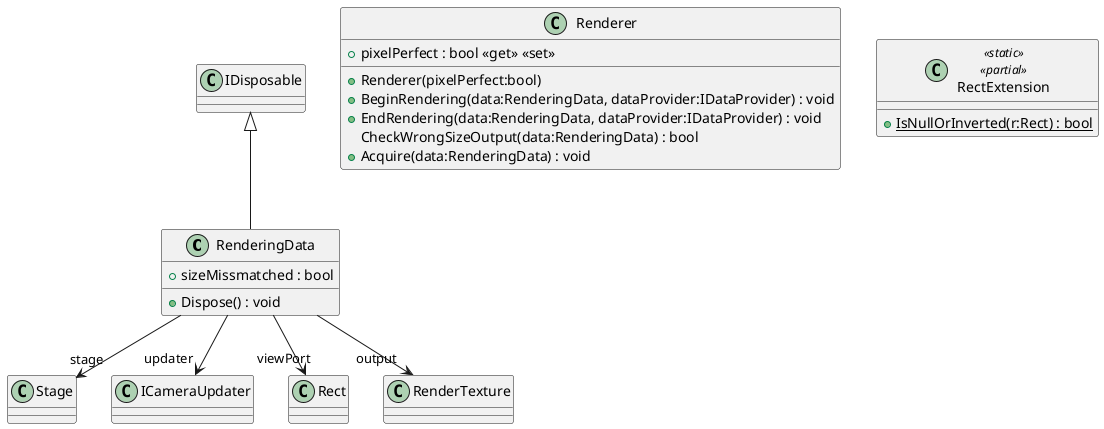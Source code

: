 @startuml
class RenderingData {
    + sizeMissmatched : bool
    + Dispose() : void
}
class Renderer {
    + pixelPerfect : bool <<get>> <<set>>
    + Renderer(pixelPerfect:bool)
    + BeginRendering(data:RenderingData, dataProvider:IDataProvider) : void
    + EndRendering(data:RenderingData, dataProvider:IDataProvider) : void
    CheckWrongSizeOutput(data:RenderingData) : bool
    + Acquire(data:RenderingData) : void
}
class RectExtension <<static>> <<partial>> {
    + {static} IsNullOrInverted(r:Rect) : bool
}
IDisposable <|-- RenderingData
RenderingData --> "stage" Stage
RenderingData --> "updater" ICameraUpdater
RenderingData --> "viewPort" Rect
RenderingData --> "output" RenderTexture
@enduml
